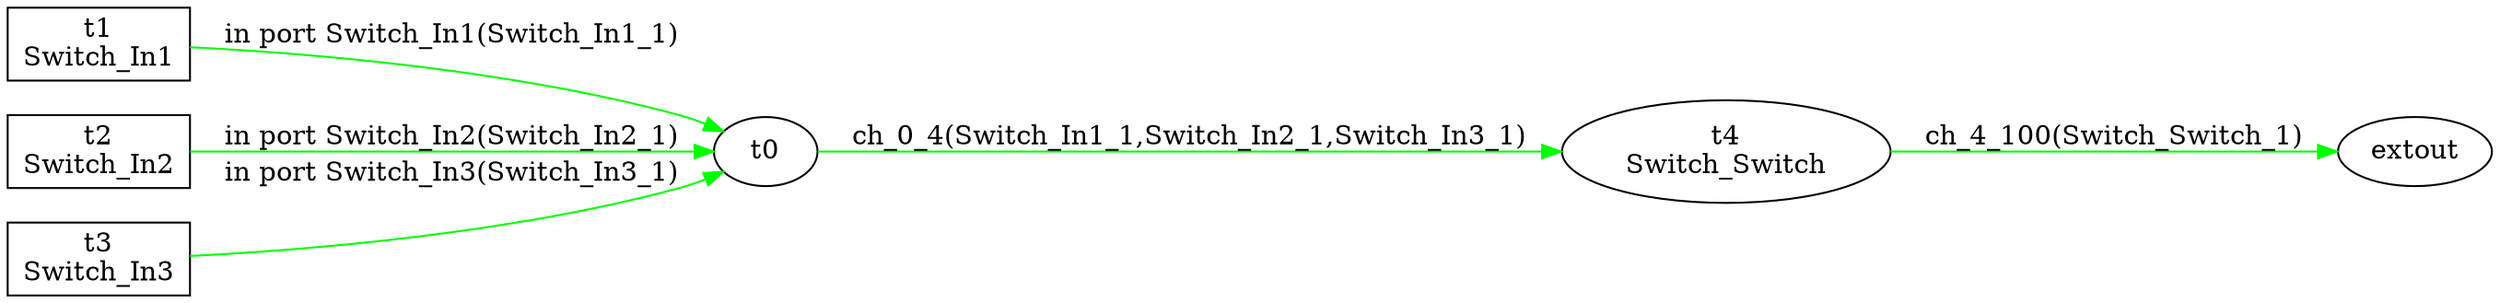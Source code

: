 digraph csp {
	graph [rankdir=LR];
	Switch_Switch	 [label="t4\nSwitch_Switch"];
	t0 -> Switch_Switch	 [color=green,
		label="ch_0_4(Switch_In1_1,Switch_In2_1,Switch_In3_1)"];
	extout	 [label=extout];
	Switch_In1	 [label="t1\nSwitch_In1",
		shape=box];
	Switch_In1 -> t0	 [color=green,
		label="in port Switch_In1(Switch_In1_1)"];
	Switch_In2	 [label="t2\nSwitch_In2",
		shape=box];
	Switch_In2 -> t0	 [color=green,
		label="in port Switch_In2(Switch_In2_1)"];
	Switch_In3	 [label="t3\nSwitch_In3",
		shape=box];
	Switch_In3 -> t0	 [color=green,
		label="in port Switch_In3(Switch_In3_1)"];
	Switch_Switch -> extout	 [color=green,
		label="ch_4_100(Switch_Switch_1)"];
}
